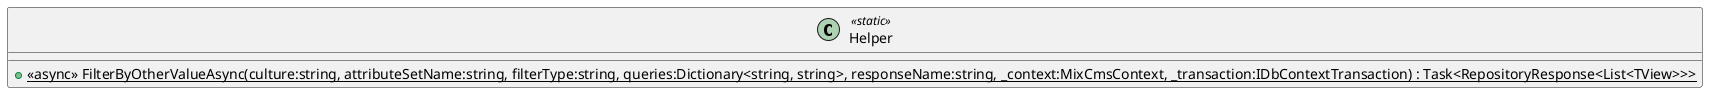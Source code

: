 @startuml
class Helper <<static>> {
    + {static} <<async>> FilterByOtherValueAsync(culture:string, attributeSetName:string, filterType:string, queries:Dictionary<string, string>, responseName:string, _context:MixCmsContext, _transaction:IDbContextTransaction) : Task<RepositoryResponse<List<TView>>>
}
@enduml
